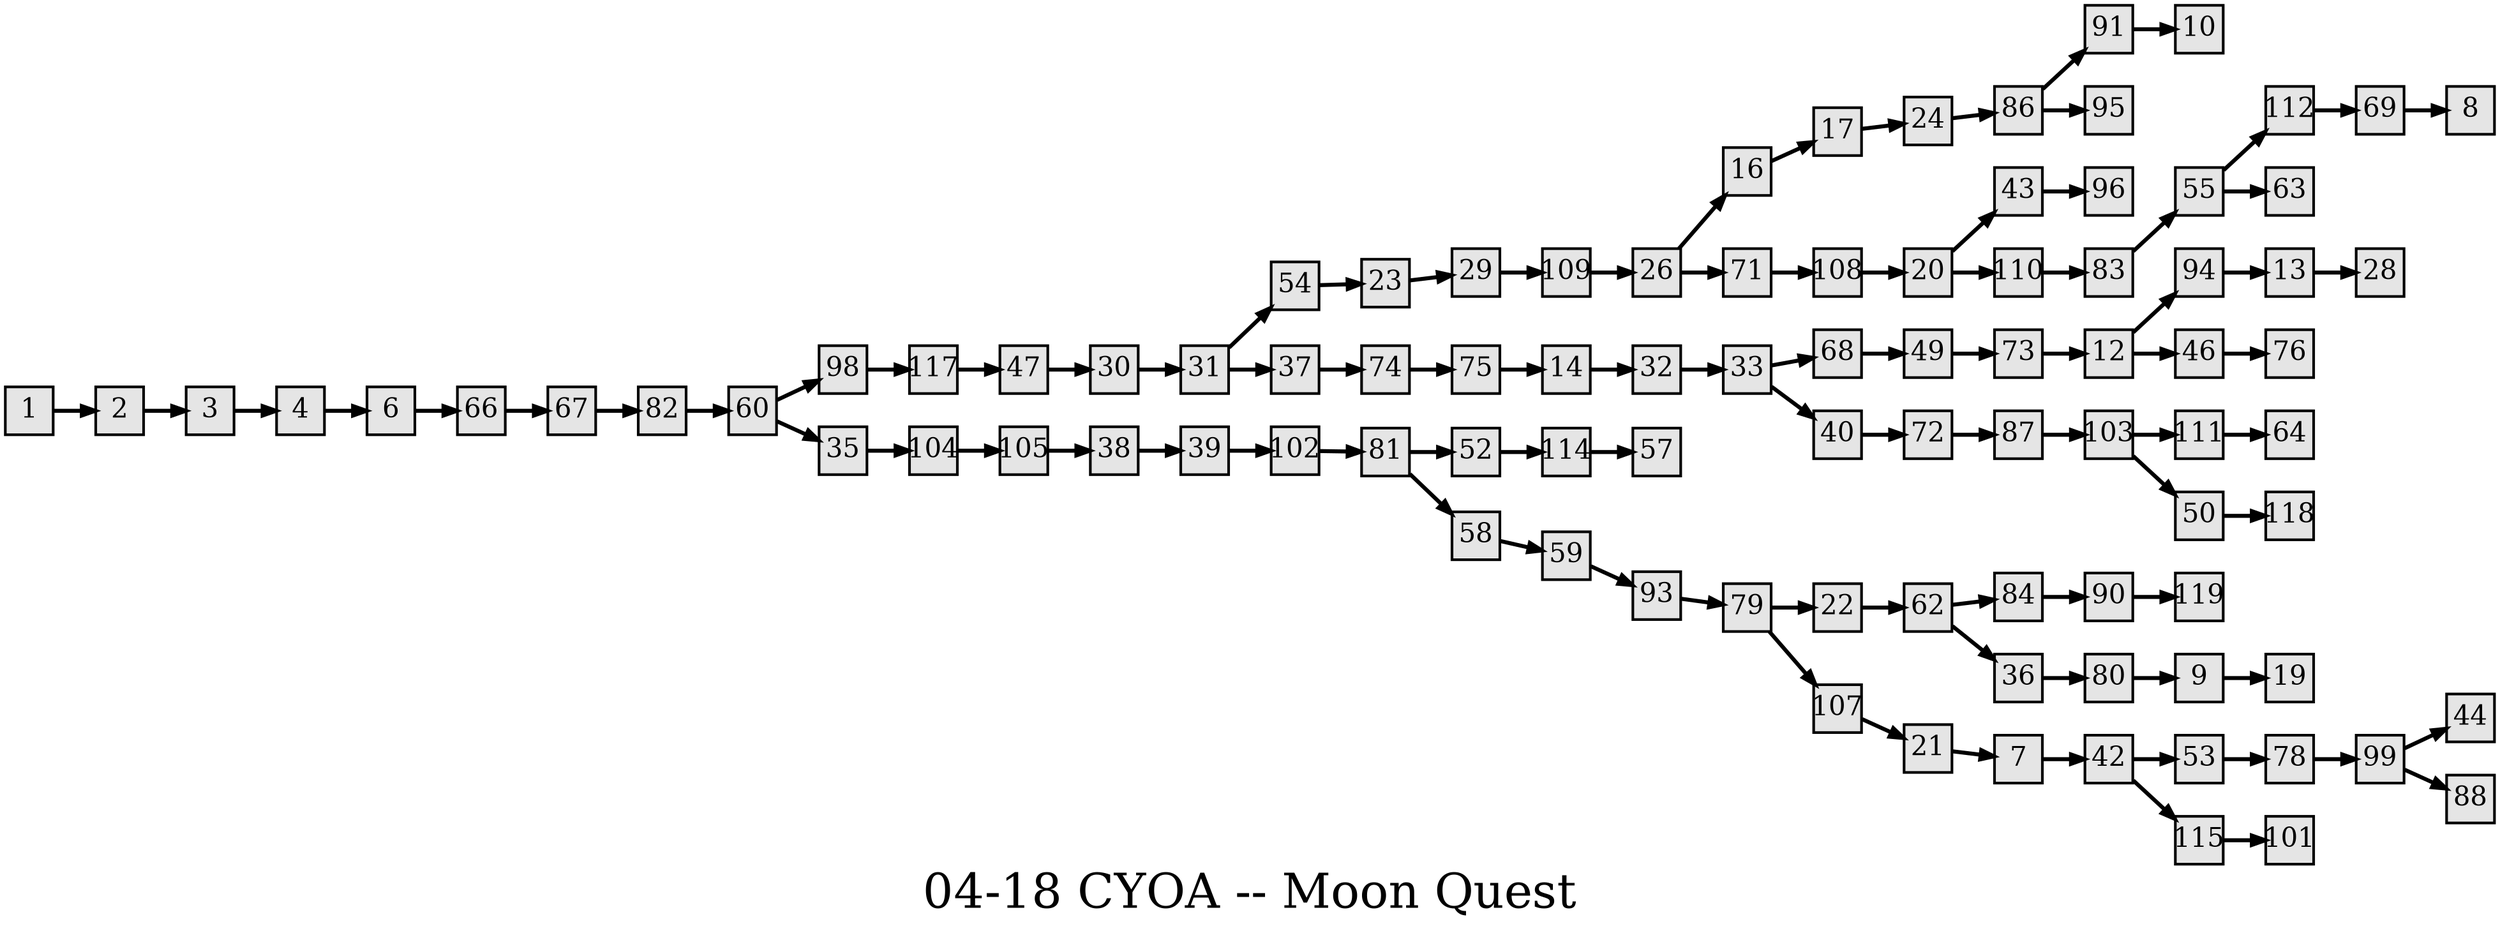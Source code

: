 digraph g{
  graph [ label="04-18 CYOA -- Moon Quest" rankdir=LR, ordering=out, fontsize=36, nodesep="0.35", ranksep="0.45"];
  node  [shape=rect, penwidth=2, fontsize=20, style=filled, fillcolor=grey90, margin="0,0", labelfloat=true, regular=true, fixedsize=true];
  edge  [labelfloat=true, penwidth=3, fontsize=12];

  1 -> 2;
  2 -> 3;
  3 -> 4;
  4 -> 6;
  6 -> 66;
  7 -> 42;
  9 -> 19;
  12 -> 94;
  12 -> 46;
  13 -> 28;
  14 -> 32;
  16 -> 17;
  17 -> 24;
  20 -> 43;
  20 -> 110;
  21 -> 7;
  22 -> 62;
  23 -> 29;
  24 -> 86;
  26 -> 16;
  26 -> 71;
  29 -> 109;
  30 -> 31;
  31 -> 54;
  31 -> 37;
  32 -> 33;
  33 -> 68;
  33 -> 40;
  35 -> 104;
  36 -> 80;
  37 -> 74;
  38 -> 39;
  39 -> 102;
  40 -> 72;
  42 -> 53;
  42 -> 115;
  43 -> 96;
  46 -> 76;
  47 -> 30;
  49 -> 73;
  50 -> 118;
  52 -> 114;
  53 -> 78;
  54 -> 23;
  55 -> 112;
  55 -> 63;
  58 -> 59;
  59 -> 93;
  60 -> 98;
  60 -> 35;
  62 -> 84;
  62 -> 36;
  66 -> 67;
  67 -> 82;
  68 -> 49;
  69 -> 8;
  71 -> 108;
  72 -> 87;
  73 -> 12;
  74 -> 75;
  75 -> 14;
  78 -> 99;
  79 -> 22;
  79 -> 107;
  80 -> 9;
  81 -> 52;
  81 -> 58;
  82 -> 60;
  83 -> 55;
  84 -> 90;
  86 -> 91;
  86 -> 95;
  87 -> 103;
  90 -> 119;
  91 -> 10;
  93 -> 79;
  94 -> 13;
  98 -> 117;
  99 -> 44;
  99 -> 88;
  102 -> 81;
  103 -> 111;
  103 -> 50;
  104 -> 105;
  105 -> 38;
  107 -> 21;
  108 -> 20;
  109 -> 26;
  110 -> 83;
  111 -> 64;
  112 -> 69;
  114 -> 57;
  115 -> 101;
  117 -> 47;
}

